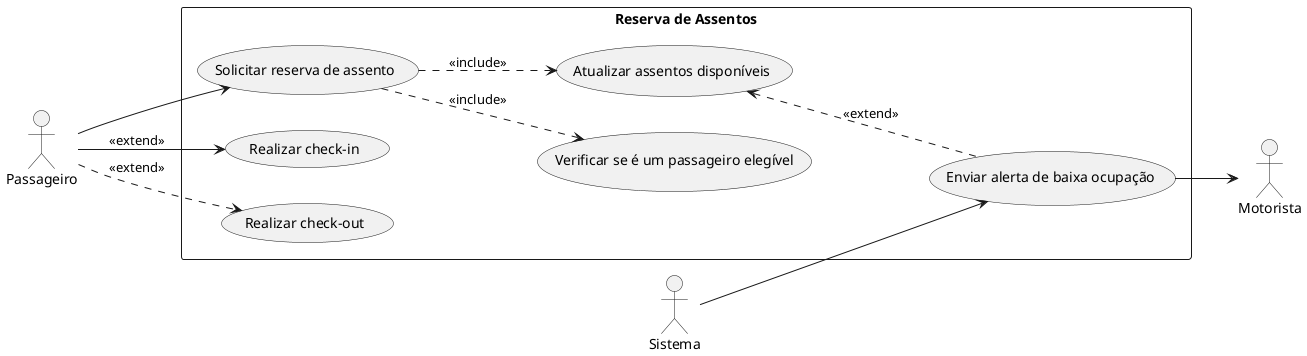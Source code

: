 @startuml Reserva de Assentos

left to right direction

actor Passageiro
actor Motorista
actor Sistema

rectangle "Reserva de Assentos" {
    usecase "Solicitar reserva de assento" as cadRes
    usecase "Verificar se é um passageiro elegível" as cadRes_VeriPassa
    usecase "Atualizar assentos disponíveis" as cadRes_AtlAsse
    usecase "Enviar alerta de baixa ocupação" as cadRes_Alerta
    usecase "Realizar check-in" as cadRes_checkIn
    usecase "Realizar check-out" as cadRes_checkOut
}


Passageiro --> cadRes 
cadRes ..> cadRes_VeriPassa: <<include>>
cadRes ..> cadRes_AtlAsse: <<include>>
cadRes_AtlAsse <.. cadRes_Alerta: <<extend>>
'Sem certeza que está certo:
Sistema -->  cadRes_Alerta 
cadRes_Alerta --> Motorista
Passageiro --> cadRes_checkIn: <<extend>>
Passageiro ..> cadRes_checkOut: <<extend>>

@enduml